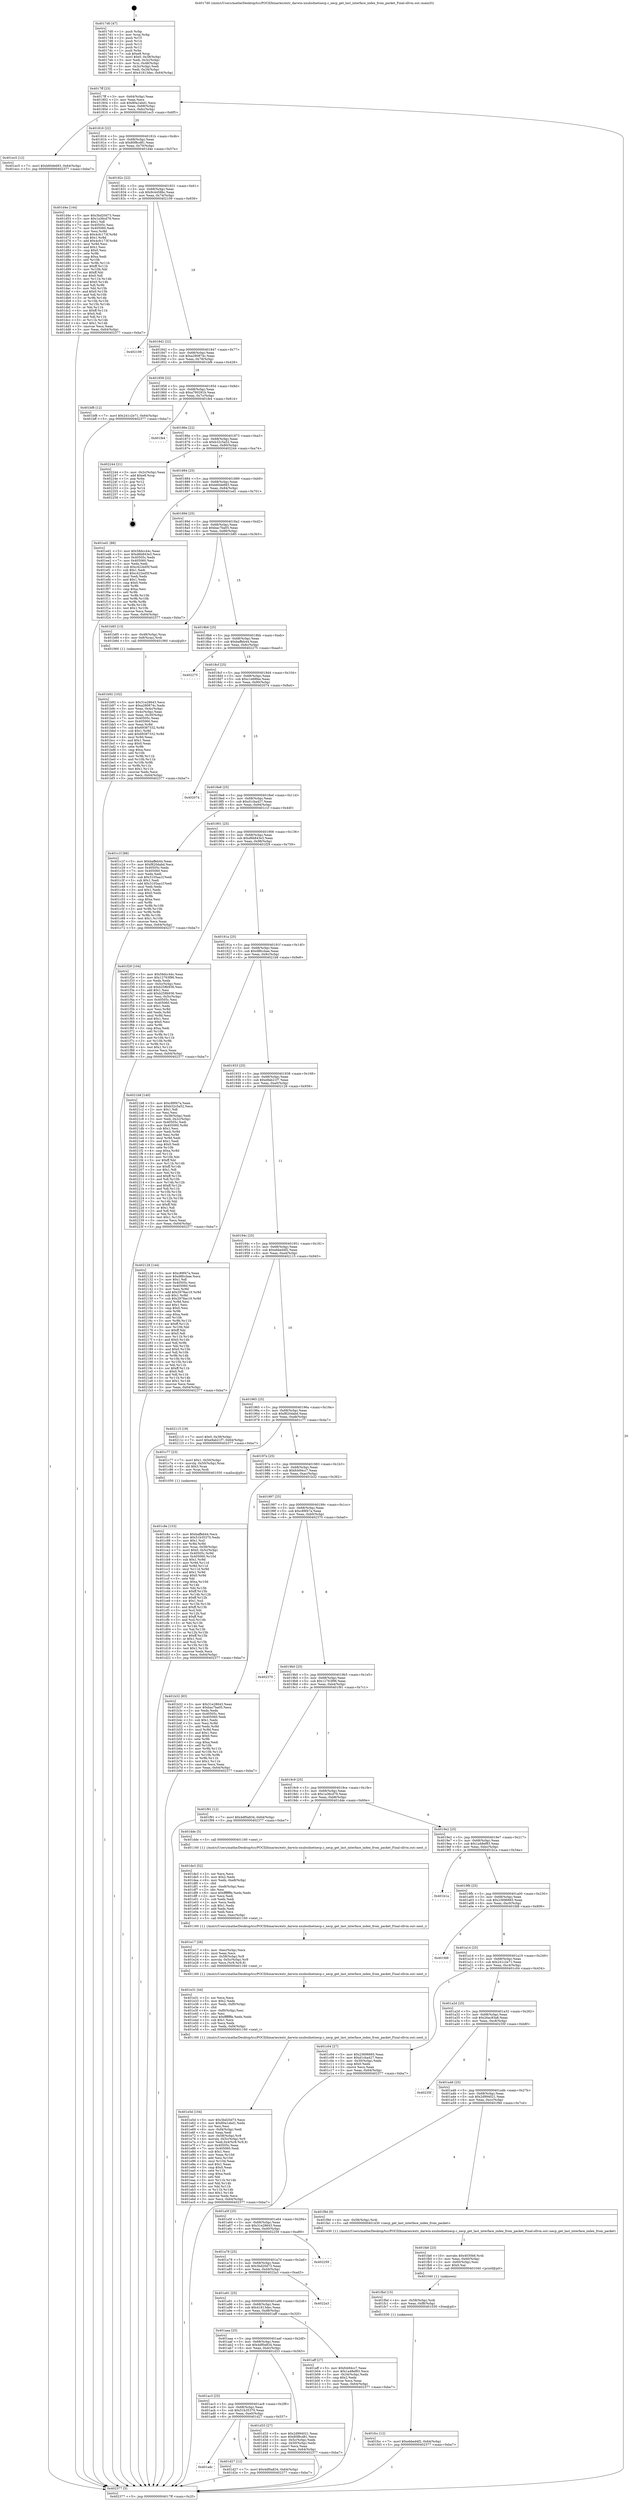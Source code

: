 digraph "0x4017d0" {
  label = "0x4017d0 (/mnt/c/Users/mathe/Desktop/tcc/POCII/binaries/extr_darwin-xnubsdnetnecp.c_necp_get_last_interface_index_from_packet_Final-ollvm.out::main(0))"
  labelloc = "t"
  node[shape=record]

  Entry [label="",width=0.3,height=0.3,shape=circle,fillcolor=black,style=filled]
  "0x4017ff" [label="{
     0x4017ff [23]\l
     | [instrs]\l
     &nbsp;&nbsp;0x4017ff \<+3\>: mov -0x64(%rbp),%eax\l
     &nbsp;&nbsp;0x401802 \<+2\>: mov %eax,%ecx\l
     &nbsp;&nbsp;0x401804 \<+6\>: sub $0x80a1ebd1,%ecx\l
     &nbsp;&nbsp;0x40180a \<+3\>: mov %eax,-0x68(%rbp)\l
     &nbsp;&nbsp;0x40180d \<+3\>: mov %ecx,-0x6c(%rbp)\l
     &nbsp;&nbsp;0x401810 \<+6\>: je 0000000000401ec5 \<main+0x6f5\>\l
  }"]
  "0x401ec5" [label="{
     0x401ec5 [12]\l
     | [instrs]\l
     &nbsp;&nbsp;0x401ec5 \<+7\>: movl $0xb60de683,-0x64(%rbp)\l
     &nbsp;&nbsp;0x401ecc \<+5\>: jmp 0000000000402377 \<main+0xba7\>\l
  }"]
  "0x401816" [label="{
     0x401816 [22]\l
     | [instrs]\l
     &nbsp;&nbsp;0x401816 \<+5\>: jmp 000000000040181b \<main+0x4b\>\l
     &nbsp;&nbsp;0x40181b \<+3\>: mov -0x68(%rbp),%eax\l
     &nbsp;&nbsp;0x40181e \<+5\>: sub $0x80f8cd81,%eax\l
     &nbsp;&nbsp;0x401823 \<+3\>: mov %eax,-0x70(%rbp)\l
     &nbsp;&nbsp;0x401826 \<+6\>: je 0000000000401d4e \<main+0x57e\>\l
  }"]
  Exit [label="",width=0.3,height=0.3,shape=circle,fillcolor=black,style=filled,peripheries=2]
  "0x401d4e" [label="{
     0x401d4e [144]\l
     | [instrs]\l
     &nbsp;&nbsp;0x401d4e \<+5\>: mov $0x3bd20d73,%eax\l
     &nbsp;&nbsp;0x401d53 \<+5\>: mov $0x1a36cd79,%ecx\l
     &nbsp;&nbsp;0x401d58 \<+2\>: mov $0x1,%dl\l
     &nbsp;&nbsp;0x401d5a \<+7\>: mov 0x40505c,%esi\l
     &nbsp;&nbsp;0x401d61 \<+7\>: mov 0x405060,%edi\l
     &nbsp;&nbsp;0x401d68 \<+3\>: mov %esi,%r8d\l
     &nbsp;&nbsp;0x401d6b \<+7\>: sub $0x4cfc173f,%r8d\l
     &nbsp;&nbsp;0x401d72 \<+4\>: sub $0x1,%r8d\l
     &nbsp;&nbsp;0x401d76 \<+7\>: add $0x4cfc173f,%r8d\l
     &nbsp;&nbsp;0x401d7d \<+4\>: imul %r8d,%esi\l
     &nbsp;&nbsp;0x401d81 \<+3\>: and $0x1,%esi\l
     &nbsp;&nbsp;0x401d84 \<+3\>: cmp $0x0,%esi\l
     &nbsp;&nbsp;0x401d87 \<+4\>: sete %r9b\l
     &nbsp;&nbsp;0x401d8b \<+3\>: cmp $0xa,%edi\l
     &nbsp;&nbsp;0x401d8e \<+4\>: setl %r10b\l
     &nbsp;&nbsp;0x401d92 \<+3\>: mov %r9b,%r11b\l
     &nbsp;&nbsp;0x401d95 \<+4\>: xor $0xff,%r11b\l
     &nbsp;&nbsp;0x401d99 \<+3\>: mov %r10b,%bl\l
     &nbsp;&nbsp;0x401d9c \<+3\>: xor $0xff,%bl\l
     &nbsp;&nbsp;0x401d9f \<+3\>: xor $0x0,%dl\l
     &nbsp;&nbsp;0x401da2 \<+3\>: mov %r11b,%r14b\l
     &nbsp;&nbsp;0x401da5 \<+4\>: and $0x0,%r14b\l
     &nbsp;&nbsp;0x401da9 \<+3\>: and %dl,%r9b\l
     &nbsp;&nbsp;0x401dac \<+3\>: mov %bl,%r15b\l
     &nbsp;&nbsp;0x401daf \<+4\>: and $0x0,%r15b\l
     &nbsp;&nbsp;0x401db3 \<+3\>: and %dl,%r10b\l
     &nbsp;&nbsp;0x401db6 \<+3\>: or %r9b,%r14b\l
     &nbsp;&nbsp;0x401db9 \<+3\>: or %r10b,%r15b\l
     &nbsp;&nbsp;0x401dbc \<+3\>: xor %r15b,%r14b\l
     &nbsp;&nbsp;0x401dbf \<+3\>: or %bl,%r11b\l
     &nbsp;&nbsp;0x401dc2 \<+4\>: xor $0xff,%r11b\l
     &nbsp;&nbsp;0x401dc6 \<+3\>: or $0x0,%dl\l
     &nbsp;&nbsp;0x401dc9 \<+3\>: and %dl,%r11b\l
     &nbsp;&nbsp;0x401dcc \<+3\>: or %r11b,%r14b\l
     &nbsp;&nbsp;0x401dcf \<+4\>: test $0x1,%r14b\l
     &nbsp;&nbsp;0x401dd3 \<+3\>: cmovne %ecx,%eax\l
     &nbsp;&nbsp;0x401dd6 \<+3\>: mov %eax,-0x64(%rbp)\l
     &nbsp;&nbsp;0x401dd9 \<+5\>: jmp 0000000000402377 \<main+0xba7\>\l
  }"]
  "0x40182c" [label="{
     0x40182c [22]\l
     | [instrs]\l
     &nbsp;&nbsp;0x40182c \<+5\>: jmp 0000000000401831 \<main+0x61\>\l
     &nbsp;&nbsp;0x401831 \<+3\>: mov -0x68(%rbp),%eax\l
     &nbsp;&nbsp;0x401834 \<+5\>: sub $0x9c4458bc,%eax\l
     &nbsp;&nbsp;0x401839 \<+3\>: mov %eax,-0x74(%rbp)\l
     &nbsp;&nbsp;0x40183c \<+6\>: je 0000000000402109 \<main+0x939\>\l
  }"]
  "0x401fcc" [label="{
     0x401fcc [12]\l
     | [instrs]\l
     &nbsp;&nbsp;0x401fcc \<+7\>: movl $0xebbed4f2,-0x64(%rbp)\l
     &nbsp;&nbsp;0x401fd3 \<+5\>: jmp 0000000000402377 \<main+0xba7\>\l
  }"]
  "0x402109" [label="{
     0x402109\l
  }", style=dashed]
  "0x401842" [label="{
     0x401842 [22]\l
     | [instrs]\l
     &nbsp;&nbsp;0x401842 \<+5\>: jmp 0000000000401847 \<main+0x77\>\l
     &nbsp;&nbsp;0x401847 \<+3\>: mov -0x68(%rbp),%eax\l
     &nbsp;&nbsp;0x40184a \<+5\>: sub $0xa280874c,%eax\l
     &nbsp;&nbsp;0x40184f \<+3\>: mov %eax,-0x78(%rbp)\l
     &nbsp;&nbsp;0x401852 \<+6\>: je 0000000000401bf8 \<main+0x428\>\l
  }"]
  "0x401fbd" [label="{
     0x401fbd [15]\l
     | [instrs]\l
     &nbsp;&nbsp;0x401fbd \<+4\>: mov -0x58(%rbp),%rdi\l
     &nbsp;&nbsp;0x401fc1 \<+6\>: mov %eax,-0xf8(%rbp)\l
     &nbsp;&nbsp;0x401fc7 \<+5\>: call 0000000000401030 \<free@plt\>\l
     | [calls]\l
     &nbsp;&nbsp;0x401030 \{1\} (unknown)\l
  }"]
  "0x401bf8" [label="{
     0x401bf8 [12]\l
     | [instrs]\l
     &nbsp;&nbsp;0x401bf8 \<+7\>: movl $0x241c2e71,-0x64(%rbp)\l
     &nbsp;&nbsp;0x401bff \<+5\>: jmp 0000000000402377 \<main+0xba7\>\l
  }"]
  "0x401858" [label="{
     0x401858 [22]\l
     | [instrs]\l
     &nbsp;&nbsp;0x401858 \<+5\>: jmp 000000000040185d \<main+0x8d\>\l
     &nbsp;&nbsp;0x40185d \<+3\>: mov -0x68(%rbp),%eax\l
     &nbsp;&nbsp;0x401860 \<+5\>: sub $0xa790291b,%eax\l
     &nbsp;&nbsp;0x401865 \<+3\>: mov %eax,-0x7c(%rbp)\l
     &nbsp;&nbsp;0x401868 \<+6\>: je 0000000000401fe4 \<main+0x814\>\l
  }"]
  "0x401fa6" [label="{
     0x401fa6 [23]\l
     | [instrs]\l
     &nbsp;&nbsp;0x401fa6 \<+10\>: movabs $0x4030b6,%rdi\l
     &nbsp;&nbsp;0x401fb0 \<+3\>: mov %eax,-0x60(%rbp)\l
     &nbsp;&nbsp;0x401fb3 \<+3\>: mov -0x60(%rbp),%esi\l
     &nbsp;&nbsp;0x401fb6 \<+2\>: mov $0x0,%al\l
     &nbsp;&nbsp;0x401fb8 \<+5\>: call 0000000000401040 \<printf@plt\>\l
     | [calls]\l
     &nbsp;&nbsp;0x401040 \{1\} (unknown)\l
  }"]
  "0x401fe4" [label="{
     0x401fe4\l
  }", style=dashed]
  "0x40186e" [label="{
     0x40186e [22]\l
     | [instrs]\l
     &nbsp;&nbsp;0x40186e \<+5\>: jmp 0000000000401873 \<main+0xa3\>\l
     &nbsp;&nbsp;0x401873 \<+3\>: mov -0x68(%rbp),%eax\l
     &nbsp;&nbsp;0x401876 \<+5\>: sub $0xb32c5a52,%eax\l
     &nbsp;&nbsp;0x40187b \<+3\>: mov %eax,-0x80(%rbp)\l
     &nbsp;&nbsp;0x40187e \<+6\>: je 0000000000402244 \<main+0xa74\>\l
  }"]
  "0x401e5d" [label="{
     0x401e5d [104]\l
     | [instrs]\l
     &nbsp;&nbsp;0x401e5d \<+5\>: mov $0x3bd20d73,%ecx\l
     &nbsp;&nbsp;0x401e62 \<+5\>: mov $0x80a1ebd1,%edx\l
     &nbsp;&nbsp;0x401e67 \<+2\>: xor %esi,%esi\l
     &nbsp;&nbsp;0x401e69 \<+6\>: mov -0xf4(%rbp),%edi\l
     &nbsp;&nbsp;0x401e6f \<+3\>: imul %eax,%edi\l
     &nbsp;&nbsp;0x401e72 \<+4\>: mov -0x58(%rbp),%r8\l
     &nbsp;&nbsp;0x401e76 \<+4\>: movslq -0x5c(%rbp),%r9\l
     &nbsp;&nbsp;0x401e7a \<+5\>: mov %edi,0x4(%r8,%r9,8)\l
     &nbsp;&nbsp;0x401e7f \<+7\>: mov 0x40505c,%eax\l
     &nbsp;&nbsp;0x401e86 \<+7\>: mov 0x405060,%edi\l
     &nbsp;&nbsp;0x401e8d \<+3\>: sub $0x1,%esi\l
     &nbsp;&nbsp;0x401e90 \<+3\>: mov %eax,%r10d\l
     &nbsp;&nbsp;0x401e93 \<+3\>: add %esi,%r10d\l
     &nbsp;&nbsp;0x401e96 \<+4\>: imul %r10d,%eax\l
     &nbsp;&nbsp;0x401e9a \<+3\>: and $0x1,%eax\l
     &nbsp;&nbsp;0x401e9d \<+3\>: cmp $0x0,%eax\l
     &nbsp;&nbsp;0x401ea0 \<+4\>: sete %r11b\l
     &nbsp;&nbsp;0x401ea4 \<+3\>: cmp $0xa,%edi\l
     &nbsp;&nbsp;0x401ea7 \<+3\>: setl %bl\l
     &nbsp;&nbsp;0x401eaa \<+3\>: mov %r11b,%r14b\l
     &nbsp;&nbsp;0x401ead \<+3\>: and %bl,%r14b\l
     &nbsp;&nbsp;0x401eb0 \<+3\>: xor %bl,%r11b\l
     &nbsp;&nbsp;0x401eb3 \<+3\>: or %r11b,%r14b\l
     &nbsp;&nbsp;0x401eb6 \<+4\>: test $0x1,%r14b\l
     &nbsp;&nbsp;0x401eba \<+3\>: cmovne %edx,%ecx\l
     &nbsp;&nbsp;0x401ebd \<+3\>: mov %ecx,-0x64(%rbp)\l
     &nbsp;&nbsp;0x401ec0 \<+5\>: jmp 0000000000402377 \<main+0xba7\>\l
  }"]
  "0x402244" [label="{
     0x402244 [21]\l
     | [instrs]\l
     &nbsp;&nbsp;0x402244 \<+3\>: mov -0x2c(%rbp),%eax\l
     &nbsp;&nbsp;0x402247 \<+7\>: add $0xe8,%rsp\l
     &nbsp;&nbsp;0x40224e \<+1\>: pop %rbx\l
     &nbsp;&nbsp;0x40224f \<+2\>: pop %r12\l
     &nbsp;&nbsp;0x402251 \<+2\>: pop %r13\l
     &nbsp;&nbsp;0x402253 \<+2\>: pop %r14\l
     &nbsp;&nbsp;0x402255 \<+2\>: pop %r15\l
     &nbsp;&nbsp;0x402257 \<+1\>: pop %rbp\l
     &nbsp;&nbsp;0x402258 \<+1\>: ret\l
  }"]
  "0x401884" [label="{
     0x401884 [25]\l
     | [instrs]\l
     &nbsp;&nbsp;0x401884 \<+5\>: jmp 0000000000401889 \<main+0xb9\>\l
     &nbsp;&nbsp;0x401889 \<+3\>: mov -0x68(%rbp),%eax\l
     &nbsp;&nbsp;0x40188c \<+5\>: sub $0xb60de683,%eax\l
     &nbsp;&nbsp;0x401891 \<+6\>: mov %eax,-0x84(%rbp)\l
     &nbsp;&nbsp;0x401897 \<+6\>: je 0000000000401ed1 \<main+0x701\>\l
  }"]
  "0x401e31" [label="{
     0x401e31 [44]\l
     | [instrs]\l
     &nbsp;&nbsp;0x401e31 \<+2\>: xor %ecx,%ecx\l
     &nbsp;&nbsp;0x401e33 \<+5\>: mov $0x2,%edx\l
     &nbsp;&nbsp;0x401e38 \<+6\>: mov %edx,-0xf0(%rbp)\l
     &nbsp;&nbsp;0x401e3e \<+1\>: cltd\l
     &nbsp;&nbsp;0x401e3f \<+6\>: mov -0xf0(%rbp),%esi\l
     &nbsp;&nbsp;0x401e45 \<+2\>: idiv %esi\l
     &nbsp;&nbsp;0x401e47 \<+6\>: imul $0xfffffffe,%edx,%edx\l
     &nbsp;&nbsp;0x401e4d \<+3\>: sub $0x1,%ecx\l
     &nbsp;&nbsp;0x401e50 \<+2\>: sub %ecx,%edx\l
     &nbsp;&nbsp;0x401e52 \<+6\>: mov %edx,-0xf4(%rbp)\l
     &nbsp;&nbsp;0x401e58 \<+5\>: call 0000000000401160 \<next_i\>\l
     | [calls]\l
     &nbsp;&nbsp;0x401160 \{1\} (/mnt/c/Users/mathe/Desktop/tcc/POCII/binaries/extr_darwin-xnubsdnetnecp.c_necp_get_last_interface_index_from_packet_Final-ollvm.out::next_i)\l
  }"]
  "0x401ed1" [label="{
     0x401ed1 [88]\l
     | [instrs]\l
     &nbsp;&nbsp;0x401ed1 \<+5\>: mov $0x58dcc44c,%eax\l
     &nbsp;&nbsp;0x401ed6 \<+5\>: mov $0xd6b843e3,%ecx\l
     &nbsp;&nbsp;0x401edb \<+7\>: mov 0x40505c,%edx\l
     &nbsp;&nbsp;0x401ee2 \<+7\>: mov 0x405060,%esi\l
     &nbsp;&nbsp;0x401ee9 \<+2\>: mov %edx,%edi\l
     &nbsp;&nbsp;0x401eeb \<+6\>: sub $0xc422ed5f,%edi\l
     &nbsp;&nbsp;0x401ef1 \<+3\>: sub $0x1,%edi\l
     &nbsp;&nbsp;0x401ef4 \<+6\>: add $0xc422ed5f,%edi\l
     &nbsp;&nbsp;0x401efa \<+3\>: imul %edi,%edx\l
     &nbsp;&nbsp;0x401efd \<+3\>: and $0x1,%edx\l
     &nbsp;&nbsp;0x401f00 \<+3\>: cmp $0x0,%edx\l
     &nbsp;&nbsp;0x401f03 \<+4\>: sete %r8b\l
     &nbsp;&nbsp;0x401f07 \<+3\>: cmp $0xa,%esi\l
     &nbsp;&nbsp;0x401f0a \<+4\>: setl %r9b\l
     &nbsp;&nbsp;0x401f0e \<+3\>: mov %r8b,%r10b\l
     &nbsp;&nbsp;0x401f11 \<+3\>: and %r9b,%r10b\l
     &nbsp;&nbsp;0x401f14 \<+3\>: xor %r9b,%r8b\l
     &nbsp;&nbsp;0x401f17 \<+3\>: or %r8b,%r10b\l
     &nbsp;&nbsp;0x401f1a \<+4\>: test $0x1,%r10b\l
     &nbsp;&nbsp;0x401f1e \<+3\>: cmovne %ecx,%eax\l
     &nbsp;&nbsp;0x401f21 \<+3\>: mov %eax,-0x64(%rbp)\l
     &nbsp;&nbsp;0x401f24 \<+5\>: jmp 0000000000402377 \<main+0xba7\>\l
  }"]
  "0x40189d" [label="{
     0x40189d [25]\l
     | [instrs]\l
     &nbsp;&nbsp;0x40189d \<+5\>: jmp 00000000004018a2 \<main+0xd2\>\l
     &nbsp;&nbsp;0x4018a2 \<+3\>: mov -0x68(%rbp),%eax\l
     &nbsp;&nbsp;0x4018a5 \<+5\>: sub $0xbac7ba05,%eax\l
     &nbsp;&nbsp;0x4018aa \<+6\>: mov %eax,-0x88(%rbp)\l
     &nbsp;&nbsp;0x4018b0 \<+6\>: je 0000000000401b85 \<main+0x3b5\>\l
  }"]
  "0x401e17" [label="{
     0x401e17 [26]\l
     | [instrs]\l
     &nbsp;&nbsp;0x401e17 \<+6\>: mov -0xec(%rbp),%ecx\l
     &nbsp;&nbsp;0x401e1d \<+3\>: imul %eax,%ecx\l
     &nbsp;&nbsp;0x401e20 \<+4\>: mov -0x58(%rbp),%r8\l
     &nbsp;&nbsp;0x401e24 \<+4\>: movslq -0x5c(%rbp),%r9\l
     &nbsp;&nbsp;0x401e28 \<+4\>: mov %ecx,(%r8,%r9,8)\l
     &nbsp;&nbsp;0x401e2c \<+5\>: call 0000000000401160 \<next_i\>\l
     | [calls]\l
     &nbsp;&nbsp;0x401160 \{1\} (/mnt/c/Users/mathe/Desktop/tcc/POCII/binaries/extr_darwin-xnubsdnetnecp.c_necp_get_last_interface_index_from_packet_Final-ollvm.out::next_i)\l
  }"]
  "0x401b85" [label="{
     0x401b85 [13]\l
     | [instrs]\l
     &nbsp;&nbsp;0x401b85 \<+4\>: mov -0x48(%rbp),%rax\l
     &nbsp;&nbsp;0x401b89 \<+4\>: mov 0x8(%rax),%rdi\l
     &nbsp;&nbsp;0x401b8d \<+5\>: call 0000000000401060 \<atoi@plt\>\l
     | [calls]\l
     &nbsp;&nbsp;0x401060 \{1\} (unknown)\l
  }"]
  "0x4018b6" [label="{
     0x4018b6 [25]\l
     | [instrs]\l
     &nbsp;&nbsp;0x4018b6 \<+5\>: jmp 00000000004018bb \<main+0xeb\>\l
     &nbsp;&nbsp;0x4018bb \<+3\>: mov -0x68(%rbp),%eax\l
     &nbsp;&nbsp;0x4018be \<+5\>: sub $0xbaffeb44,%eax\l
     &nbsp;&nbsp;0x4018c3 \<+6\>: mov %eax,-0x8c(%rbp)\l
     &nbsp;&nbsp;0x4018c9 \<+6\>: je 0000000000402275 \<main+0xaa5\>\l
  }"]
  "0x401de3" [label="{
     0x401de3 [52]\l
     | [instrs]\l
     &nbsp;&nbsp;0x401de3 \<+2\>: xor %ecx,%ecx\l
     &nbsp;&nbsp;0x401de5 \<+5\>: mov $0x2,%edx\l
     &nbsp;&nbsp;0x401dea \<+6\>: mov %edx,-0xe8(%rbp)\l
     &nbsp;&nbsp;0x401df0 \<+1\>: cltd\l
     &nbsp;&nbsp;0x401df1 \<+6\>: mov -0xe8(%rbp),%esi\l
     &nbsp;&nbsp;0x401df7 \<+2\>: idiv %esi\l
     &nbsp;&nbsp;0x401df9 \<+6\>: imul $0xfffffffe,%edx,%edx\l
     &nbsp;&nbsp;0x401dff \<+2\>: mov %ecx,%edi\l
     &nbsp;&nbsp;0x401e01 \<+2\>: sub %edx,%edi\l
     &nbsp;&nbsp;0x401e03 \<+2\>: mov %ecx,%edx\l
     &nbsp;&nbsp;0x401e05 \<+3\>: sub $0x1,%edx\l
     &nbsp;&nbsp;0x401e08 \<+2\>: add %edx,%edi\l
     &nbsp;&nbsp;0x401e0a \<+2\>: sub %edi,%ecx\l
     &nbsp;&nbsp;0x401e0c \<+6\>: mov %ecx,-0xec(%rbp)\l
     &nbsp;&nbsp;0x401e12 \<+5\>: call 0000000000401160 \<next_i\>\l
     | [calls]\l
     &nbsp;&nbsp;0x401160 \{1\} (/mnt/c/Users/mathe/Desktop/tcc/POCII/binaries/extr_darwin-xnubsdnetnecp.c_necp_get_last_interface_index_from_packet_Final-ollvm.out::next_i)\l
  }"]
  "0x402275" [label="{
     0x402275\l
  }", style=dashed]
  "0x4018cf" [label="{
     0x4018cf [25]\l
     | [instrs]\l
     &nbsp;&nbsp;0x4018cf \<+5\>: jmp 00000000004018d4 \<main+0x104\>\l
     &nbsp;&nbsp;0x4018d4 \<+3\>: mov -0x68(%rbp),%eax\l
     &nbsp;&nbsp;0x4018d7 \<+5\>: sub $0xc1e68fee,%eax\l
     &nbsp;&nbsp;0x4018dc \<+6\>: mov %eax,-0x90(%rbp)\l
     &nbsp;&nbsp;0x4018e2 \<+6\>: je 0000000000402074 \<main+0x8a4\>\l
  }"]
  "0x401adc" [label="{
     0x401adc\l
  }", style=dashed]
  "0x402074" [label="{
     0x402074\l
  }", style=dashed]
  "0x4018e8" [label="{
     0x4018e8 [25]\l
     | [instrs]\l
     &nbsp;&nbsp;0x4018e8 \<+5\>: jmp 00000000004018ed \<main+0x11d\>\l
     &nbsp;&nbsp;0x4018ed \<+3\>: mov -0x68(%rbp),%eax\l
     &nbsp;&nbsp;0x4018f0 \<+5\>: sub $0xd1cba427,%eax\l
     &nbsp;&nbsp;0x4018f5 \<+6\>: mov %eax,-0x94(%rbp)\l
     &nbsp;&nbsp;0x4018fb \<+6\>: je 0000000000401c1f \<main+0x44f\>\l
  }"]
  "0x401d27" [label="{
     0x401d27 [12]\l
     | [instrs]\l
     &nbsp;&nbsp;0x401d27 \<+7\>: movl $0x4df0a834,-0x64(%rbp)\l
     &nbsp;&nbsp;0x401d2e \<+5\>: jmp 0000000000402377 \<main+0xba7\>\l
  }"]
  "0x401c1f" [label="{
     0x401c1f [88]\l
     | [instrs]\l
     &nbsp;&nbsp;0x401c1f \<+5\>: mov $0xbaffeb44,%eax\l
     &nbsp;&nbsp;0x401c24 \<+5\>: mov $0xf820dabd,%ecx\l
     &nbsp;&nbsp;0x401c29 \<+7\>: mov 0x40505c,%edx\l
     &nbsp;&nbsp;0x401c30 \<+7\>: mov 0x405060,%esi\l
     &nbsp;&nbsp;0x401c37 \<+2\>: mov %edx,%edi\l
     &nbsp;&nbsp;0x401c39 \<+6\>: sub $0x3105aa1f,%edi\l
     &nbsp;&nbsp;0x401c3f \<+3\>: sub $0x1,%edi\l
     &nbsp;&nbsp;0x401c42 \<+6\>: add $0x3105aa1f,%edi\l
     &nbsp;&nbsp;0x401c48 \<+3\>: imul %edi,%edx\l
     &nbsp;&nbsp;0x401c4b \<+3\>: and $0x1,%edx\l
     &nbsp;&nbsp;0x401c4e \<+3\>: cmp $0x0,%edx\l
     &nbsp;&nbsp;0x401c51 \<+4\>: sete %r8b\l
     &nbsp;&nbsp;0x401c55 \<+3\>: cmp $0xa,%esi\l
     &nbsp;&nbsp;0x401c58 \<+4\>: setl %r9b\l
     &nbsp;&nbsp;0x401c5c \<+3\>: mov %r8b,%r10b\l
     &nbsp;&nbsp;0x401c5f \<+3\>: and %r9b,%r10b\l
     &nbsp;&nbsp;0x401c62 \<+3\>: xor %r9b,%r8b\l
     &nbsp;&nbsp;0x401c65 \<+3\>: or %r8b,%r10b\l
     &nbsp;&nbsp;0x401c68 \<+4\>: test $0x1,%r10b\l
     &nbsp;&nbsp;0x401c6c \<+3\>: cmovne %ecx,%eax\l
     &nbsp;&nbsp;0x401c6f \<+3\>: mov %eax,-0x64(%rbp)\l
     &nbsp;&nbsp;0x401c72 \<+5\>: jmp 0000000000402377 \<main+0xba7\>\l
  }"]
  "0x401901" [label="{
     0x401901 [25]\l
     | [instrs]\l
     &nbsp;&nbsp;0x401901 \<+5\>: jmp 0000000000401906 \<main+0x136\>\l
     &nbsp;&nbsp;0x401906 \<+3\>: mov -0x68(%rbp),%eax\l
     &nbsp;&nbsp;0x401909 \<+5\>: sub $0xd6b843e3,%eax\l
     &nbsp;&nbsp;0x40190e \<+6\>: mov %eax,-0x98(%rbp)\l
     &nbsp;&nbsp;0x401914 \<+6\>: je 0000000000401f29 \<main+0x759\>\l
  }"]
  "0x401ac3" [label="{
     0x401ac3 [25]\l
     | [instrs]\l
     &nbsp;&nbsp;0x401ac3 \<+5\>: jmp 0000000000401ac8 \<main+0x2f8\>\l
     &nbsp;&nbsp;0x401ac8 \<+3\>: mov -0x68(%rbp),%eax\l
     &nbsp;&nbsp;0x401acb \<+5\>: sub $0x51b35370,%eax\l
     &nbsp;&nbsp;0x401ad0 \<+6\>: mov %eax,-0xe0(%rbp)\l
     &nbsp;&nbsp;0x401ad6 \<+6\>: je 0000000000401d27 \<main+0x557\>\l
  }"]
  "0x401f29" [label="{
     0x401f29 [104]\l
     | [instrs]\l
     &nbsp;&nbsp;0x401f29 \<+5\>: mov $0x58dcc44c,%eax\l
     &nbsp;&nbsp;0x401f2e \<+5\>: mov $0x12763f96,%ecx\l
     &nbsp;&nbsp;0x401f33 \<+2\>: xor %edx,%edx\l
     &nbsp;&nbsp;0x401f35 \<+3\>: mov -0x5c(%rbp),%esi\l
     &nbsp;&nbsp;0x401f38 \<+6\>: sub $0xb258b936,%esi\l
     &nbsp;&nbsp;0x401f3e \<+3\>: add $0x1,%esi\l
     &nbsp;&nbsp;0x401f41 \<+6\>: add $0xb258b936,%esi\l
     &nbsp;&nbsp;0x401f47 \<+3\>: mov %esi,-0x5c(%rbp)\l
     &nbsp;&nbsp;0x401f4a \<+7\>: mov 0x40505c,%esi\l
     &nbsp;&nbsp;0x401f51 \<+7\>: mov 0x405060,%edi\l
     &nbsp;&nbsp;0x401f58 \<+3\>: sub $0x1,%edx\l
     &nbsp;&nbsp;0x401f5b \<+3\>: mov %esi,%r8d\l
     &nbsp;&nbsp;0x401f5e \<+3\>: add %edx,%r8d\l
     &nbsp;&nbsp;0x401f61 \<+4\>: imul %r8d,%esi\l
     &nbsp;&nbsp;0x401f65 \<+3\>: and $0x1,%esi\l
     &nbsp;&nbsp;0x401f68 \<+3\>: cmp $0x0,%esi\l
     &nbsp;&nbsp;0x401f6b \<+4\>: sete %r9b\l
     &nbsp;&nbsp;0x401f6f \<+3\>: cmp $0xa,%edi\l
     &nbsp;&nbsp;0x401f72 \<+4\>: setl %r10b\l
     &nbsp;&nbsp;0x401f76 \<+3\>: mov %r9b,%r11b\l
     &nbsp;&nbsp;0x401f79 \<+3\>: and %r10b,%r11b\l
     &nbsp;&nbsp;0x401f7c \<+3\>: xor %r10b,%r9b\l
     &nbsp;&nbsp;0x401f7f \<+3\>: or %r9b,%r11b\l
     &nbsp;&nbsp;0x401f82 \<+4\>: test $0x1,%r11b\l
     &nbsp;&nbsp;0x401f86 \<+3\>: cmovne %ecx,%eax\l
     &nbsp;&nbsp;0x401f89 \<+3\>: mov %eax,-0x64(%rbp)\l
     &nbsp;&nbsp;0x401f8c \<+5\>: jmp 0000000000402377 \<main+0xba7\>\l
  }"]
  "0x40191a" [label="{
     0x40191a [25]\l
     | [instrs]\l
     &nbsp;&nbsp;0x40191a \<+5\>: jmp 000000000040191f \<main+0x14f\>\l
     &nbsp;&nbsp;0x40191f \<+3\>: mov -0x68(%rbp),%eax\l
     &nbsp;&nbsp;0x401922 \<+5\>: sub $0xd8fccbae,%eax\l
     &nbsp;&nbsp;0x401927 \<+6\>: mov %eax,-0x9c(%rbp)\l
     &nbsp;&nbsp;0x40192d \<+6\>: je 00000000004021b8 \<main+0x9e8\>\l
  }"]
  "0x401d33" [label="{
     0x401d33 [27]\l
     | [instrs]\l
     &nbsp;&nbsp;0x401d33 \<+5\>: mov $0x2d994021,%eax\l
     &nbsp;&nbsp;0x401d38 \<+5\>: mov $0x80f8cd81,%ecx\l
     &nbsp;&nbsp;0x401d3d \<+3\>: mov -0x5c(%rbp),%edx\l
     &nbsp;&nbsp;0x401d40 \<+3\>: cmp -0x50(%rbp),%edx\l
     &nbsp;&nbsp;0x401d43 \<+3\>: cmovl %ecx,%eax\l
     &nbsp;&nbsp;0x401d46 \<+3\>: mov %eax,-0x64(%rbp)\l
     &nbsp;&nbsp;0x401d49 \<+5\>: jmp 0000000000402377 \<main+0xba7\>\l
  }"]
  "0x4021b8" [label="{
     0x4021b8 [140]\l
     | [instrs]\l
     &nbsp;&nbsp;0x4021b8 \<+5\>: mov $0xc89f47a,%eax\l
     &nbsp;&nbsp;0x4021bd \<+5\>: mov $0xb32c5a52,%ecx\l
     &nbsp;&nbsp;0x4021c2 \<+2\>: mov $0x1,%dl\l
     &nbsp;&nbsp;0x4021c4 \<+2\>: xor %esi,%esi\l
     &nbsp;&nbsp;0x4021c6 \<+3\>: mov -0x38(%rbp),%edi\l
     &nbsp;&nbsp;0x4021c9 \<+3\>: mov %edi,-0x2c(%rbp)\l
     &nbsp;&nbsp;0x4021cc \<+7\>: mov 0x40505c,%edi\l
     &nbsp;&nbsp;0x4021d3 \<+8\>: mov 0x405060,%r8d\l
     &nbsp;&nbsp;0x4021db \<+3\>: sub $0x1,%esi\l
     &nbsp;&nbsp;0x4021de \<+3\>: mov %edi,%r9d\l
     &nbsp;&nbsp;0x4021e1 \<+3\>: add %esi,%r9d\l
     &nbsp;&nbsp;0x4021e4 \<+4\>: imul %r9d,%edi\l
     &nbsp;&nbsp;0x4021e8 \<+3\>: and $0x1,%edi\l
     &nbsp;&nbsp;0x4021eb \<+3\>: cmp $0x0,%edi\l
     &nbsp;&nbsp;0x4021ee \<+4\>: sete %r10b\l
     &nbsp;&nbsp;0x4021f2 \<+4\>: cmp $0xa,%r8d\l
     &nbsp;&nbsp;0x4021f6 \<+4\>: setl %r11b\l
     &nbsp;&nbsp;0x4021fa \<+3\>: mov %r10b,%bl\l
     &nbsp;&nbsp;0x4021fd \<+3\>: xor $0xff,%bl\l
     &nbsp;&nbsp;0x402200 \<+3\>: mov %r11b,%r14b\l
     &nbsp;&nbsp;0x402203 \<+4\>: xor $0xff,%r14b\l
     &nbsp;&nbsp;0x402207 \<+3\>: xor $0x1,%dl\l
     &nbsp;&nbsp;0x40220a \<+3\>: mov %bl,%r15b\l
     &nbsp;&nbsp;0x40220d \<+4\>: and $0xff,%r15b\l
     &nbsp;&nbsp;0x402211 \<+3\>: and %dl,%r10b\l
     &nbsp;&nbsp;0x402214 \<+3\>: mov %r14b,%r12b\l
     &nbsp;&nbsp;0x402217 \<+4\>: and $0xff,%r12b\l
     &nbsp;&nbsp;0x40221b \<+3\>: and %dl,%r11b\l
     &nbsp;&nbsp;0x40221e \<+3\>: or %r10b,%r15b\l
     &nbsp;&nbsp;0x402221 \<+3\>: or %r11b,%r12b\l
     &nbsp;&nbsp;0x402224 \<+3\>: xor %r12b,%r15b\l
     &nbsp;&nbsp;0x402227 \<+3\>: or %r14b,%bl\l
     &nbsp;&nbsp;0x40222a \<+3\>: xor $0xff,%bl\l
     &nbsp;&nbsp;0x40222d \<+3\>: or $0x1,%dl\l
     &nbsp;&nbsp;0x402230 \<+2\>: and %dl,%bl\l
     &nbsp;&nbsp;0x402232 \<+3\>: or %bl,%r15b\l
     &nbsp;&nbsp;0x402235 \<+4\>: test $0x1,%r15b\l
     &nbsp;&nbsp;0x402239 \<+3\>: cmovne %ecx,%eax\l
     &nbsp;&nbsp;0x40223c \<+3\>: mov %eax,-0x64(%rbp)\l
     &nbsp;&nbsp;0x40223f \<+5\>: jmp 0000000000402377 \<main+0xba7\>\l
  }"]
  "0x401933" [label="{
     0x401933 [25]\l
     | [instrs]\l
     &nbsp;&nbsp;0x401933 \<+5\>: jmp 0000000000401938 \<main+0x168\>\l
     &nbsp;&nbsp;0x401938 \<+3\>: mov -0x68(%rbp),%eax\l
     &nbsp;&nbsp;0x40193b \<+5\>: sub $0xe9ab21f7,%eax\l
     &nbsp;&nbsp;0x401940 \<+6\>: mov %eax,-0xa0(%rbp)\l
     &nbsp;&nbsp;0x401946 \<+6\>: je 0000000000402128 \<main+0x958\>\l
  }"]
  "0x401c8e" [label="{
     0x401c8e [153]\l
     | [instrs]\l
     &nbsp;&nbsp;0x401c8e \<+5\>: mov $0xbaffeb44,%ecx\l
     &nbsp;&nbsp;0x401c93 \<+5\>: mov $0x51b35370,%edx\l
     &nbsp;&nbsp;0x401c98 \<+3\>: mov $0x1,%sil\l
     &nbsp;&nbsp;0x401c9b \<+3\>: xor %r8d,%r8d\l
     &nbsp;&nbsp;0x401c9e \<+4\>: mov %rax,-0x58(%rbp)\l
     &nbsp;&nbsp;0x401ca2 \<+7\>: movl $0x0,-0x5c(%rbp)\l
     &nbsp;&nbsp;0x401ca9 \<+8\>: mov 0x40505c,%r9d\l
     &nbsp;&nbsp;0x401cb1 \<+8\>: mov 0x405060,%r10d\l
     &nbsp;&nbsp;0x401cb9 \<+4\>: sub $0x1,%r8d\l
     &nbsp;&nbsp;0x401cbd \<+3\>: mov %r9d,%r11d\l
     &nbsp;&nbsp;0x401cc0 \<+3\>: add %r8d,%r11d\l
     &nbsp;&nbsp;0x401cc3 \<+4\>: imul %r11d,%r9d\l
     &nbsp;&nbsp;0x401cc7 \<+4\>: and $0x1,%r9d\l
     &nbsp;&nbsp;0x401ccb \<+4\>: cmp $0x0,%r9d\l
     &nbsp;&nbsp;0x401ccf \<+3\>: sete %bl\l
     &nbsp;&nbsp;0x401cd2 \<+4\>: cmp $0xa,%r10d\l
     &nbsp;&nbsp;0x401cd6 \<+4\>: setl %r14b\l
     &nbsp;&nbsp;0x401cda \<+3\>: mov %bl,%r15b\l
     &nbsp;&nbsp;0x401cdd \<+4\>: xor $0xff,%r15b\l
     &nbsp;&nbsp;0x401ce1 \<+3\>: mov %r14b,%r12b\l
     &nbsp;&nbsp;0x401ce4 \<+4\>: xor $0xff,%r12b\l
     &nbsp;&nbsp;0x401ce8 \<+4\>: xor $0x1,%sil\l
     &nbsp;&nbsp;0x401cec \<+3\>: mov %r15b,%r13b\l
     &nbsp;&nbsp;0x401cef \<+4\>: and $0xff,%r13b\l
     &nbsp;&nbsp;0x401cf3 \<+3\>: and %sil,%bl\l
     &nbsp;&nbsp;0x401cf6 \<+3\>: mov %r12b,%al\l
     &nbsp;&nbsp;0x401cf9 \<+2\>: and $0xff,%al\l
     &nbsp;&nbsp;0x401cfb \<+3\>: and %sil,%r14b\l
     &nbsp;&nbsp;0x401cfe \<+3\>: or %bl,%r13b\l
     &nbsp;&nbsp;0x401d01 \<+3\>: or %r14b,%al\l
     &nbsp;&nbsp;0x401d04 \<+3\>: xor %al,%r13b\l
     &nbsp;&nbsp;0x401d07 \<+3\>: or %r12b,%r15b\l
     &nbsp;&nbsp;0x401d0a \<+4\>: xor $0xff,%r15b\l
     &nbsp;&nbsp;0x401d0e \<+4\>: or $0x1,%sil\l
     &nbsp;&nbsp;0x401d12 \<+3\>: and %sil,%r15b\l
     &nbsp;&nbsp;0x401d15 \<+3\>: or %r15b,%r13b\l
     &nbsp;&nbsp;0x401d18 \<+4\>: test $0x1,%r13b\l
     &nbsp;&nbsp;0x401d1c \<+3\>: cmovne %edx,%ecx\l
     &nbsp;&nbsp;0x401d1f \<+3\>: mov %ecx,-0x64(%rbp)\l
     &nbsp;&nbsp;0x401d22 \<+5\>: jmp 0000000000402377 \<main+0xba7\>\l
  }"]
  "0x402128" [label="{
     0x402128 [144]\l
     | [instrs]\l
     &nbsp;&nbsp;0x402128 \<+5\>: mov $0xc89f47a,%eax\l
     &nbsp;&nbsp;0x40212d \<+5\>: mov $0xd8fccbae,%ecx\l
     &nbsp;&nbsp;0x402132 \<+2\>: mov $0x1,%dl\l
     &nbsp;&nbsp;0x402134 \<+7\>: mov 0x40505c,%esi\l
     &nbsp;&nbsp;0x40213b \<+7\>: mov 0x405060,%edi\l
     &nbsp;&nbsp;0x402142 \<+3\>: mov %esi,%r8d\l
     &nbsp;&nbsp;0x402145 \<+7\>: add $0x2978ac19,%r8d\l
     &nbsp;&nbsp;0x40214c \<+4\>: sub $0x1,%r8d\l
     &nbsp;&nbsp;0x402150 \<+7\>: sub $0x2978ac19,%r8d\l
     &nbsp;&nbsp;0x402157 \<+4\>: imul %r8d,%esi\l
     &nbsp;&nbsp;0x40215b \<+3\>: and $0x1,%esi\l
     &nbsp;&nbsp;0x40215e \<+3\>: cmp $0x0,%esi\l
     &nbsp;&nbsp;0x402161 \<+4\>: sete %r9b\l
     &nbsp;&nbsp;0x402165 \<+3\>: cmp $0xa,%edi\l
     &nbsp;&nbsp;0x402168 \<+4\>: setl %r10b\l
     &nbsp;&nbsp;0x40216c \<+3\>: mov %r9b,%r11b\l
     &nbsp;&nbsp;0x40216f \<+4\>: xor $0xff,%r11b\l
     &nbsp;&nbsp;0x402173 \<+3\>: mov %r10b,%bl\l
     &nbsp;&nbsp;0x402176 \<+3\>: xor $0xff,%bl\l
     &nbsp;&nbsp;0x402179 \<+3\>: xor $0x0,%dl\l
     &nbsp;&nbsp;0x40217c \<+3\>: mov %r11b,%r14b\l
     &nbsp;&nbsp;0x40217f \<+4\>: and $0x0,%r14b\l
     &nbsp;&nbsp;0x402183 \<+3\>: and %dl,%r9b\l
     &nbsp;&nbsp;0x402186 \<+3\>: mov %bl,%r15b\l
     &nbsp;&nbsp;0x402189 \<+4\>: and $0x0,%r15b\l
     &nbsp;&nbsp;0x40218d \<+3\>: and %dl,%r10b\l
     &nbsp;&nbsp;0x402190 \<+3\>: or %r9b,%r14b\l
     &nbsp;&nbsp;0x402193 \<+3\>: or %r10b,%r15b\l
     &nbsp;&nbsp;0x402196 \<+3\>: xor %r15b,%r14b\l
     &nbsp;&nbsp;0x402199 \<+3\>: or %bl,%r11b\l
     &nbsp;&nbsp;0x40219c \<+4\>: xor $0xff,%r11b\l
     &nbsp;&nbsp;0x4021a0 \<+3\>: or $0x0,%dl\l
     &nbsp;&nbsp;0x4021a3 \<+3\>: and %dl,%r11b\l
     &nbsp;&nbsp;0x4021a6 \<+3\>: or %r11b,%r14b\l
     &nbsp;&nbsp;0x4021a9 \<+4\>: test $0x1,%r14b\l
     &nbsp;&nbsp;0x4021ad \<+3\>: cmovne %ecx,%eax\l
     &nbsp;&nbsp;0x4021b0 \<+3\>: mov %eax,-0x64(%rbp)\l
     &nbsp;&nbsp;0x4021b3 \<+5\>: jmp 0000000000402377 \<main+0xba7\>\l
  }"]
  "0x40194c" [label="{
     0x40194c [25]\l
     | [instrs]\l
     &nbsp;&nbsp;0x40194c \<+5\>: jmp 0000000000401951 \<main+0x181\>\l
     &nbsp;&nbsp;0x401951 \<+3\>: mov -0x68(%rbp),%eax\l
     &nbsp;&nbsp;0x401954 \<+5\>: sub $0xebbed4f2,%eax\l
     &nbsp;&nbsp;0x401959 \<+6\>: mov %eax,-0xa4(%rbp)\l
     &nbsp;&nbsp;0x40195f \<+6\>: je 0000000000402115 \<main+0x945\>\l
  }"]
  "0x401b92" [label="{
     0x401b92 [102]\l
     | [instrs]\l
     &nbsp;&nbsp;0x401b92 \<+5\>: mov $0x31e28643,%ecx\l
     &nbsp;&nbsp;0x401b97 \<+5\>: mov $0xa280874c,%edx\l
     &nbsp;&nbsp;0x401b9c \<+3\>: mov %eax,-0x4c(%rbp)\l
     &nbsp;&nbsp;0x401b9f \<+3\>: mov -0x4c(%rbp),%eax\l
     &nbsp;&nbsp;0x401ba2 \<+3\>: mov %eax,-0x30(%rbp)\l
     &nbsp;&nbsp;0x401ba5 \<+7\>: mov 0x40505c,%eax\l
     &nbsp;&nbsp;0x401bac \<+7\>: mov 0x405060,%esi\l
     &nbsp;&nbsp;0x401bb3 \<+3\>: mov %eax,%r8d\l
     &nbsp;&nbsp;0x401bb6 \<+7\>: sub $0x69387332,%r8d\l
     &nbsp;&nbsp;0x401bbd \<+4\>: sub $0x1,%r8d\l
     &nbsp;&nbsp;0x401bc1 \<+7\>: add $0x69387332,%r8d\l
     &nbsp;&nbsp;0x401bc8 \<+4\>: imul %r8d,%eax\l
     &nbsp;&nbsp;0x401bcc \<+3\>: and $0x1,%eax\l
     &nbsp;&nbsp;0x401bcf \<+3\>: cmp $0x0,%eax\l
     &nbsp;&nbsp;0x401bd2 \<+4\>: sete %r9b\l
     &nbsp;&nbsp;0x401bd6 \<+3\>: cmp $0xa,%esi\l
     &nbsp;&nbsp;0x401bd9 \<+4\>: setl %r10b\l
     &nbsp;&nbsp;0x401bdd \<+3\>: mov %r9b,%r11b\l
     &nbsp;&nbsp;0x401be0 \<+3\>: and %r10b,%r11b\l
     &nbsp;&nbsp;0x401be3 \<+3\>: xor %r10b,%r9b\l
     &nbsp;&nbsp;0x401be6 \<+3\>: or %r9b,%r11b\l
     &nbsp;&nbsp;0x401be9 \<+4\>: test $0x1,%r11b\l
     &nbsp;&nbsp;0x401bed \<+3\>: cmovne %edx,%ecx\l
     &nbsp;&nbsp;0x401bf0 \<+3\>: mov %ecx,-0x64(%rbp)\l
     &nbsp;&nbsp;0x401bf3 \<+5\>: jmp 0000000000402377 \<main+0xba7\>\l
  }"]
  "0x402115" [label="{
     0x402115 [19]\l
     | [instrs]\l
     &nbsp;&nbsp;0x402115 \<+7\>: movl $0x0,-0x38(%rbp)\l
     &nbsp;&nbsp;0x40211c \<+7\>: movl $0xe9ab21f7,-0x64(%rbp)\l
     &nbsp;&nbsp;0x402123 \<+5\>: jmp 0000000000402377 \<main+0xba7\>\l
  }"]
  "0x401965" [label="{
     0x401965 [25]\l
     | [instrs]\l
     &nbsp;&nbsp;0x401965 \<+5\>: jmp 000000000040196a \<main+0x19a\>\l
     &nbsp;&nbsp;0x40196a \<+3\>: mov -0x68(%rbp),%eax\l
     &nbsp;&nbsp;0x40196d \<+5\>: sub $0xf820dabd,%eax\l
     &nbsp;&nbsp;0x401972 \<+6\>: mov %eax,-0xa8(%rbp)\l
     &nbsp;&nbsp;0x401978 \<+6\>: je 0000000000401c77 \<main+0x4a7\>\l
  }"]
  "0x4017d0" [label="{
     0x4017d0 [47]\l
     | [instrs]\l
     &nbsp;&nbsp;0x4017d0 \<+1\>: push %rbp\l
     &nbsp;&nbsp;0x4017d1 \<+3\>: mov %rsp,%rbp\l
     &nbsp;&nbsp;0x4017d4 \<+2\>: push %r15\l
     &nbsp;&nbsp;0x4017d6 \<+2\>: push %r14\l
     &nbsp;&nbsp;0x4017d8 \<+2\>: push %r13\l
     &nbsp;&nbsp;0x4017da \<+2\>: push %r12\l
     &nbsp;&nbsp;0x4017dc \<+1\>: push %rbx\l
     &nbsp;&nbsp;0x4017dd \<+7\>: sub $0xe8,%rsp\l
     &nbsp;&nbsp;0x4017e4 \<+7\>: movl $0x0,-0x38(%rbp)\l
     &nbsp;&nbsp;0x4017eb \<+3\>: mov %edi,-0x3c(%rbp)\l
     &nbsp;&nbsp;0x4017ee \<+4\>: mov %rsi,-0x48(%rbp)\l
     &nbsp;&nbsp;0x4017f2 \<+3\>: mov -0x3c(%rbp),%edi\l
     &nbsp;&nbsp;0x4017f5 \<+3\>: mov %edi,-0x34(%rbp)\l
     &nbsp;&nbsp;0x4017f8 \<+7\>: movl $0x41813dec,-0x64(%rbp)\l
  }"]
  "0x401c77" [label="{
     0x401c77 [23]\l
     | [instrs]\l
     &nbsp;&nbsp;0x401c77 \<+7\>: movl $0x1,-0x50(%rbp)\l
     &nbsp;&nbsp;0x401c7e \<+4\>: movslq -0x50(%rbp),%rax\l
     &nbsp;&nbsp;0x401c82 \<+4\>: shl $0x3,%rax\l
     &nbsp;&nbsp;0x401c86 \<+3\>: mov %rax,%rdi\l
     &nbsp;&nbsp;0x401c89 \<+5\>: call 0000000000401050 \<malloc@plt\>\l
     | [calls]\l
     &nbsp;&nbsp;0x401050 \{1\} (unknown)\l
  }"]
  "0x40197e" [label="{
     0x40197e [25]\l
     | [instrs]\l
     &nbsp;&nbsp;0x40197e \<+5\>: jmp 0000000000401983 \<main+0x1b3\>\l
     &nbsp;&nbsp;0x401983 \<+3\>: mov -0x68(%rbp),%eax\l
     &nbsp;&nbsp;0x401986 \<+5\>: sub $0xfcb94cc7,%eax\l
     &nbsp;&nbsp;0x40198b \<+6\>: mov %eax,-0xac(%rbp)\l
     &nbsp;&nbsp;0x401991 \<+6\>: je 0000000000401b32 \<main+0x362\>\l
  }"]
  "0x402377" [label="{
     0x402377 [5]\l
     | [instrs]\l
     &nbsp;&nbsp;0x402377 \<+5\>: jmp 00000000004017ff \<main+0x2f\>\l
  }"]
  "0x401b32" [label="{
     0x401b32 [83]\l
     | [instrs]\l
     &nbsp;&nbsp;0x401b32 \<+5\>: mov $0x31e28643,%eax\l
     &nbsp;&nbsp;0x401b37 \<+5\>: mov $0xbac7ba05,%ecx\l
     &nbsp;&nbsp;0x401b3c \<+2\>: xor %edx,%edx\l
     &nbsp;&nbsp;0x401b3e \<+7\>: mov 0x40505c,%esi\l
     &nbsp;&nbsp;0x401b45 \<+7\>: mov 0x405060,%edi\l
     &nbsp;&nbsp;0x401b4c \<+3\>: sub $0x1,%edx\l
     &nbsp;&nbsp;0x401b4f \<+3\>: mov %esi,%r8d\l
     &nbsp;&nbsp;0x401b52 \<+3\>: add %edx,%r8d\l
     &nbsp;&nbsp;0x401b55 \<+4\>: imul %r8d,%esi\l
     &nbsp;&nbsp;0x401b59 \<+3\>: and $0x1,%esi\l
     &nbsp;&nbsp;0x401b5c \<+3\>: cmp $0x0,%esi\l
     &nbsp;&nbsp;0x401b5f \<+4\>: sete %r9b\l
     &nbsp;&nbsp;0x401b63 \<+3\>: cmp $0xa,%edi\l
     &nbsp;&nbsp;0x401b66 \<+4\>: setl %r10b\l
     &nbsp;&nbsp;0x401b6a \<+3\>: mov %r9b,%r11b\l
     &nbsp;&nbsp;0x401b6d \<+3\>: and %r10b,%r11b\l
     &nbsp;&nbsp;0x401b70 \<+3\>: xor %r10b,%r9b\l
     &nbsp;&nbsp;0x401b73 \<+3\>: or %r9b,%r11b\l
     &nbsp;&nbsp;0x401b76 \<+4\>: test $0x1,%r11b\l
     &nbsp;&nbsp;0x401b7a \<+3\>: cmovne %ecx,%eax\l
     &nbsp;&nbsp;0x401b7d \<+3\>: mov %eax,-0x64(%rbp)\l
     &nbsp;&nbsp;0x401b80 \<+5\>: jmp 0000000000402377 \<main+0xba7\>\l
  }"]
  "0x401997" [label="{
     0x401997 [25]\l
     | [instrs]\l
     &nbsp;&nbsp;0x401997 \<+5\>: jmp 000000000040199c \<main+0x1cc\>\l
     &nbsp;&nbsp;0x40199c \<+3\>: mov -0x68(%rbp),%eax\l
     &nbsp;&nbsp;0x40199f \<+5\>: sub $0xc89f47a,%eax\l
     &nbsp;&nbsp;0x4019a4 \<+6\>: mov %eax,-0xb0(%rbp)\l
     &nbsp;&nbsp;0x4019aa \<+6\>: je 0000000000402370 \<main+0xba0\>\l
  }"]
  "0x401aaa" [label="{
     0x401aaa [25]\l
     | [instrs]\l
     &nbsp;&nbsp;0x401aaa \<+5\>: jmp 0000000000401aaf \<main+0x2df\>\l
     &nbsp;&nbsp;0x401aaf \<+3\>: mov -0x68(%rbp),%eax\l
     &nbsp;&nbsp;0x401ab2 \<+5\>: sub $0x4df0a834,%eax\l
     &nbsp;&nbsp;0x401ab7 \<+6\>: mov %eax,-0xdc(%rbp)\l
     &nbsp;&nbsp;0x401abd \<+6\>: je 0000000000401d33 \<main+0x563\>\l
  }"]
  "0x402370" [label="{
     0x402370\l
  }", style=dashed]
  "0x4019b0" [label="{
     0x4019b0 [25]\l
     | [instrs]\l
     &nbsp;&nbsp;0x4019b0 \<+5\>: jmp 00000000004019b5 \<main+0x1e5\>\l
     &nbsp;&nbsp;0x4019b5 \<+3\>: mov -0x68(%rbp),%eax\l
     &nbsp;&nbsp;0x4019b8 \<+5\>: sub $0x12763f96,%eax\l
     &nbsp;&nbsp;0x4019bd \<+6\>: mov %eax,-0xb4(%rbp)\l
     &nbsp;&nbsp;0x4019c3 \<+6\>: je 0000000000401f91 \<main+0x7c1\>\l
  }"]
  "0x401aff" [label="{
     0x401aff [27]\l
     | [instrs]\l
     &nbsp;&nbsp;0x401aff \<+5\>: mov $0xfcb94cc7,%eax\l
     &nbsp;&nbsp;0x401b04 \<+5\>: mov $0x1a48ef83,%ecx\l
     &nbsp;&nbsp;0x401b09 \<+3\>: mov -0x34(%rbp),%edx\l
     &nbsp;&nbsp;0x401b0c \<+3\>: cmp $0x2,%edx\l
     &nbsp;&nbsp;0x401b0f \<+3\>: cmovne %ecx,%eax\l
     &nbsp;&nbsp;0x401b12 \<+3\>: mov %eax,-0x64(%rbp)\l
     &nbsp;&nbsp;0x401b15 \<+5\>: jmp 0000000000402377 \<main+0xba7\>\l
  }"]
  "0x401f91" [label="{
     0x401f91 [12]\l
     | [instrs]\l
     &nbsp;&nbsp;0x401f91 \<+7\>: movl $0x4df0a834,-0x64(%rbp)\l
     &nbsp;&nbsp;0x401f98 \<+5\>: jmp 0000000000402377 \<main+0xba7\>\l
  }"]
  "0x4019c9" [label="{
     0x4019c9 [25]\l
     | [instrs]\l
     &nbsp;&nbsp;0x4019c9 \<+5\>: jmp 00000000004019ce \<main+0x1fe\>\l
     &nbsp;&nbsp;0x4019ce \<+3\>: mov -0x68(%rbp),%eax\l
     &nbsp;&nbsp;0x4019d1 \<+5\>: sub $0x1a36cd79,%eax\l
     &nbsp;&nbsp;0x4019d6 \<+6\>: mov %eax,-0xb8(%rbp)\l
     &nbsp;&nbsp;0x4019dc \<+6\>: je 0000000000401dde \<main+0x60e\>\l
  }"]
  "0x401a91" [label="{
     0x401a91 [25]\l
     | [instrs]\l
     &nbsp;&nbsp;0x401a91 \<+5\>: jmp 0000000000401a96 \<main+0x2c6\>\l
     &nbsp;&nbsp;0x401a96 \<+3\>: mov -0x68(%rbp),%eax\l
     &nbsp;&nbsp;0x401a99 \<+5\>: sub $0x41813dec,%eax\l
     &nbsp;&nbsp;0x401a9e \<+6\>: mov %eax,-0xd8(%rbp)\l
     &nbsp;&nbsp;0x401aa4 \<+6\>: je 0000000000401aff \<main+0x32f\>\l
  }"]
  "0x401dde" [label="{
     0x401dde [5]\l
     | [instrs]\l
     &nbsp;&nbsp;0x401dde \<+5\>: call 0000000000401160 \<next_i\>\l
     | [calls]\l
     &nbsp;&nbsp;0x401160 \{1\} (/mnt/c/Users/mathe/Desktop/tcc/POCII/binaries/extr_darwin-xnubsdnetnecp.c_necp_get_last_interface_index_from_packet_Final-ollvm.out::next_i)\l
  }"]
  "0x4019e2" [label="{
     0x4019e2 [25]\l
     | [instrs]\l
     &nbsp;&nbsp;0x4019e2 \<+5\>: jmp 00000000004019e7 \<main+0x217\>\l
     &nbsp;&nbsp;0x4019e7 \<+3\>: mov -0x68(%rbp),%eax\l
     &nbsp;&nbsp;0x4019ea \<+5\>: sub $0x1a48ef83,%eax\l
     &nbsp;&nbsp;0x4019ef \<+6\>: mov %eax,-0xbc(%rbp)\l
     &nbsp;&nbsp;0x4019f5 \<+6\>: je 0000000000401b1a \<main+0x34a\>\l
  }"]
  "0x4022a3" [label="{
     0x4022a3\l
  }", style=dashed]
  "0x401b1a" [label="{
     0x401b1a\l
  }", style=dashed]
  "0x4019fb" [label="{
     0x4019fb [25]\l
     | [instrs]\l
     &nbsp;&nbsp;0x4019fb \<+5\>: jmp 0000000000401a00 \<main+0x230\>\l
     &nbsp;&nbsp;0x401a00 \<+3\>: mov -0x68(%rbp),%eax\l
     &nbsp;&nbsp;0x401a03 \<+5\>: sub $0x23696665,%eax\l
     &nbsp;&nbsp;0x401a08 \<+6\>: mov %eax,-0xc0(%rbp)\l
     &nbsp;&nbsp;0x401a0e \<+6\>: je 0000000000401fd8 \<main+0x808\>\l
  }"]
  "0x401a78" [label="{
     0x401a78 [25]\l
     | [instrs]\l
     &nbsp;&nbsp;0x401a78 \<+5\>: jmp 0000000000401a7d \<main+0x2ad\>\l
     &nbsp;&nbsp;0x401a7d \<+3\>: mov -0x68(%rbp),%eax\l
     &nbsp;&nbsp;0x401a80 \<+5\>: sub $0x3bd20d73,%eax\l
     &nbsp;&nbsp;0x401a85 \<+6\>: mov %eax,-0xd4(%rbp)\l
     &nbsp;&nbsp;0x401a8b \<+6\>: je 00000000004022a3 \<main+0xad3\>\l
  }"]
  "0x401fd8" [label="{
     0x401fd8\l
  }", style=dashed]
  "0x401a14" [label="{
     0x401a14 [25]\l
     | [instrs]\l
     &nbsp;&nbsp;0x401a14 \<+5\>: jmp 0000000000401a19 \<main+0x249\>\l
     &nbsp;&nbsp;0x401a19 \<+3\>: mov -0x68(%rbp),%eax\l
     &nbsp;&nbsp;0x401a1c \<+5\>: sub $0x241c2e71,%eax\l
     &nbsp;&nbsp;0x401a21 \<+6\>: mov %eax,-0xc4(%rbp)\l
     &nbsp;&nbsp;0x401a27 \<+6\>: je 0000000000401c04 \<main+0x434\>\l
  }"]
  "0x402259" [label="{
     0x402259\l
  }", style=dashed]
  "0x401c04" [label="{
     0x401c04 [27]\l
     | [instrs]\l
     &nbsp;&nbsp;0x401c04 \<+5\>: mov $0x23696665,%eax\l
     &nbsp;&nbsp;0x401c09 \<+5\>: mov $0xd1cba427,%ecx\l
     &nbsp;&nbsp;0x401c0e \<+3\>: mov -0x30(%rbp),%edx\l
     &nbsp;&nbsp;0x401c11 \<+3\>: cmp $0x0,%edx\l
     &nbsp;&nbsp;0x401c14 \<+3\>: cmove %ecx,%eax\l
     &nbsp;&nbsp;0x401c17 \<+3\>: mov %eax,-0x64(%rbp)\l
     &nbsp;&nbsp;0x401c1a \<+5\>: jmp 0000000000402377 \<main+0xba7\>\l
  }"]
  "0x401a2d" [label="{
     0x401a2d [25]\l
     | [instrs]\l
     &nbsp;&nbsp;0x401a2d \<+5\>: jmp 0000000000401a32 \<main+0x262\>\l
     &nbsp;&nbsp;0x401a32 \<+3\>: mov -0x68(%rbp),%eax\l
     &nbsp;&nbsp;0x401a35 \<+5\>: sub $0x26ac93a8,%eax\l
     &nbsp;&nbsp;0x401a3a \<+6\>: mov %eax,-0xc8(%rbp)\l
     &nbsp;&nbsp;0x401a40 \<+6\>: je 000000000040235f \<main+0xb8f\>\l
  }"]
  "0x401a5f" [label="{
     0x401a5f [25]\l
     | [instrs]\l
     &nbsp;&nbsp;0x401a5f \<+5\>: jmp 0000000000401a64 \<main+0x294\>\l
     &nbsp;&nbsp;0x401a64 \<+3\>: mov -0x68(%rbp),%eax\l
     &nbsp;&nbsp;0x401a67 \<+5\>: sub $0x31e28643,%eax\l
     &nbsp;&nbsp;0x401a6c \<+6\>: mov %eax,-0xd0(%rbp)\l
     &nbsp;&nbsp;0x401a72 \<+6\>: je 0000000000402259 \<main+0xa89\>\l
  }"]
  "0x40235f" [label="{
     0x40235f\l
  }", style=dashed]
  "0x401a46" [label="{
     0x401a46 [25]\l
     | [instrs]\l
     &nbsp;&nbsp;0x401a46 \<+5\>: jmp 0000000000401a4b \<main+0x27b\>\l
     &nbsp;&nbsp;0x401a4b \<+3\>: mov -0x68(%rbp),%eax\l
     &nbsp;&nbsp;0x401a4e \<+5\>: sub $0x2d994021,%eax\l
     &nbsp;&nbsp;0x401a53 \<+6\>: mov %eax,-0xcc(%rbp)\l
     &nbsp;&nbsp;0x401a59 \<+6\>: je 0000000000401f9d \<main+0x7cd\>\l
  }"]
  "0x401f9d" [label="{
     0x401f9d [9]\l
     | [instrs]\l
     &nbsp;&nbsp;0x401f9d \<+4\>: mov -0x58(%rbp),%rdi\l
     &nbsp;&nbsp;0x401fa1 \<+5\>: call 0000000000401430 \<necp_get_last_interface_index_from_packet\>\l
     | [calls]\l
     &nbsp;&nbsp;0x401430 \{1\} (/mnt/c/Users/mathe/Desktop/tcc/POCII/binaries/extr_darwin-xnubsdnetnecp.c_necp_get_last_interface_index_from_packet_Final-ollvm.out::necp_get_last_interface_index_from_packet)\l
  }"]
  Entry -> "0x4017d0" [label=" 1"]
  "0x4017ff" -> "0x401ec5" [label=" 1"]
  "0x4017ff" -> "0x401816" [label=" 20"]
  "0x402244" -> Exit [label=" 1"]
  "0x401816" -> "0x401d4e" [label=" 1"]
  "0x401816" -> "0x40182c" [label=" 19"]
  "0x4021b8" -> "0x402377" [label=" 1"]
  "0x40182c" -> "0x402109" [label=" 0"]
  "0x40182c" -> "0x401842" [label=" 19"]
  "0x402128" -> "0x402377" [label=" 1"]
  "0x401842" -> "0x401bf8" [label=" 1"]
  "0x401842" -> "0x401858" [label=" 18"]
  "0x402115" -> "0x402377" [label=" 1"]
  "0x401858" -> "0x401fe4" [label=" 0"]
  "0x401858" -> "0x40186e" [label=" 18"]
  "0x401fcc" -> "0x402377" [label=" 1"]
  "0x40186e" -> "0x402244" [label=" 1"]
  "0x40186e" -> "0x401884" [label=" 17"]
  "0x401fbd" -> "0x401fcc" [label=" 1"]
  "0x401884" -> "0x401ed1" [label=" 1"]
  "0x401884" -> "0x40189d" [label=" 16"]
  "0x401fa6" -> "0x401fbd" [label=" 1"]
  "0x40189d" -> "0x401b85" [label=" 1"]
  "0x40189d" -> "0x4018b6" [label=" 15"]
  "0x401f9d" -> "0x401fa6" [label=" 1"]
  "0x4018b6" -> "0x402275" [label=" 0"]
  "0x4018b6" -> "0x4018cf" [label=" 15"]
  "0x401f91" -> "0x402377" [label=" 1"]
  "0x4018cf" -> "0x402074" [label=" 0"]
  "0x4018cf" -> "0x4018e8" [label=" 15"]
  "0x401f29" -> "0x402377" [label=" 1"]
  "0x4018e8" -> "0x401c1f" [label=" 1"]
  "0x4018e8" -> "0x401901" [label=" 14"]
  "0x401ed1" -> "0x402377" [label=" 1"]
  "0x401901" -> "0x401f29" [label=" 1"]
  "0x401901" -> "0x40191a" [label=" 13"]
  "0x401e5d" -> "0x402377" [label=" 1"]
  "0x40191a" -> "0x4021b8" [label=" 1"]
  "0x40191a" -> "0x401933" [label=" 12"]
  "0x401e31" -> "0x401e5d" [label=" 1"]
  "0x401933" -> "0x402128" [label=" 1"]
  "0x401933" -> "0x40194c" [label=" 11"]
  "0x401de3" -> "0x401e17" [label=" 1"]
  "0x40194c" -> "0x402115" [label=" 1"]
  "0x40194c" -> "0x401965" [label=" 10"]
  "0x401dde" -> "0x401de3" [label=" 1"]
  "0x401965" -> "0x401c77" [label=" 1"]
  "0x401965" -> "0x40197e" [label=" 9"]
  "0x401d4e" -> "0x402377" [label=" 1"]
  "0x40197e" -> "0x401b32" [label=" 1"]
  "0x40197e" -> "0x401997" [label=" 8"]
  "0x401d33" -> "0x402377" [label=" 2"]
  "0x401997" -> "0x402370" [label=" 0"]
  "0x401997" -> "0x4019b0" [label=" 8"]
  "0x401d27" -> "0x402377" [label=" 1"]
  "0x4019b0" -> "0x401f91" [label=" 1"]
  "0x4019b0" -> "0x4019c9" [label=" 7"]
  "0x401ac3" -> "0x401adc" [label=" 0"]
  "0x4019c9" -> "0x401dde" [label=" 1"]
  "0x4019c9" -> "0x4019e2" [label=" 6"]
  "0x401ec5" -> "0x402377" [label=" 1"]
  "0x4019e2" -> "0x401b1a" [label=" 0"]
  "0x4019e2" -> "0x4019fb" [label=" 6"]
  "0x401aaa" -> "0x401ac3" [label=" 1"]
  "0x4019fb" -> "0x401fd8" [label=" 0"]
  "0x4019fb" -> "0x401a14" [label=" 6"]
  "0x401e17" -> "0x401e31" [label=" 1"]
  "0x401a14" -> "0x401c04" [label=" 1"]
  "0x401a14" -> "0x401a2d" [label=" 5"]
  "0x401c8e" -> "0x402377" [label=" 1"]
  "0x401a2d" -> "0x40235f" [label=" 0"]
  "0x401a2d" -> "0x401a46" [label=" 5"]
  "0x401c1f" -> "0x402377" [label=" 1"]
  "0x401a46" -> "0x401f9d" [label=" 1"]
  "0x401a46" -> "0x401a5f" [label=" 4"]
  "0x401c77" -> "0x401c8e" [label=" 1"]
  "0x401a5f" -> "0x402259" [label=" 0"]
  "0x401a5f" -> "0x401a78" [label=" 4"]
  "0x401aaa" -> "0x401d33" [label=" 2"]
  "0x401a78" -> "0x4022a3" [label=" 0"]
  "0x401a78" -> "0x401a91" [label=" 4"]
  "0x401ac3" -> "0x401d27" [label=" 1"]
  "0x401a91" -> "0x401aff" [label=" 1"]
  "0x401a91" -> "0x401aaa" [label=" 3"]
  "0x401aff" -> "0x402377" [label=" 1"]
  "0x4017d0" -> "0x4017ff" [label=" 1"]
  "0x402377" -> "0x4017ff" [label=" 20"]
  "0x401b32" -> "0x402377" [label=" 1"]
  "0x401b85" -> "0x401b92" [label=" 1"]
  "0x401b92" -> "0x402377" [label=" 1"]
  "0x401bf8" -> "0x402377" [label=" 1"]
  "0x401c04" -> "0x402377" [label=" 1"]
}
